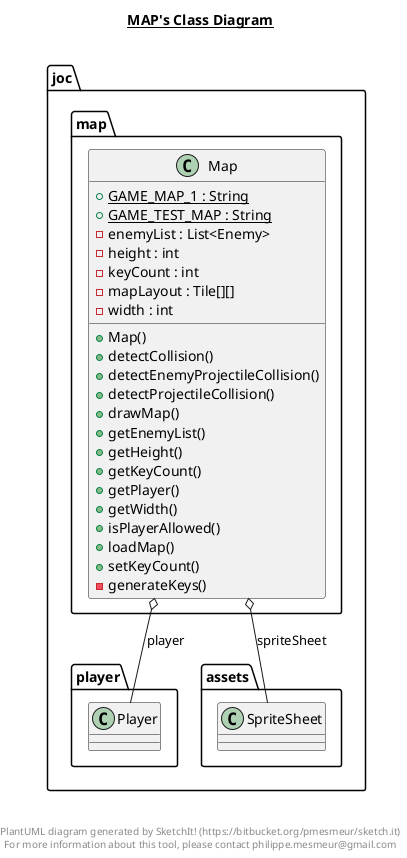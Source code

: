 @startuml

title __MAP's Class Diagram__\n

  namespace joc {
    namespace map {
      class joc.map.Map {
          {static} + GAME_MAP_1 : String
          {static} + GAME_TEST_MAP : String
          - enemyList : List<Enemy>
          - height : int
          - keyCount : int
          - mapLayout : Tile[][]
          - width : int
          + Map()
          + detectCollision()
          + detectEnemyProjectileCollision()
          + detectProjectileCollision()
          + drawMap()
          + getEnemyList()
          + getHeight()
          + getKeyCount()
          + getPlayer()
          + getWidth()
          + isPlayerAllowed()
          + loadMap()
          + setKeyCount()
          - generateKeys()
      }
    }
  }
  

  joc.map.Map o-- joc.player.Player : player
  joc.map.Map o-- joc.assets.SpriteSheet : spriteSheet


right footer


PlantUML diagram generated by SketchIt! (https://bitbucket.org/pmesmeur/sketch.it)
For more information about this tool, please contact philippe.mesmeur@gmail.com
endfooter

@enduml
